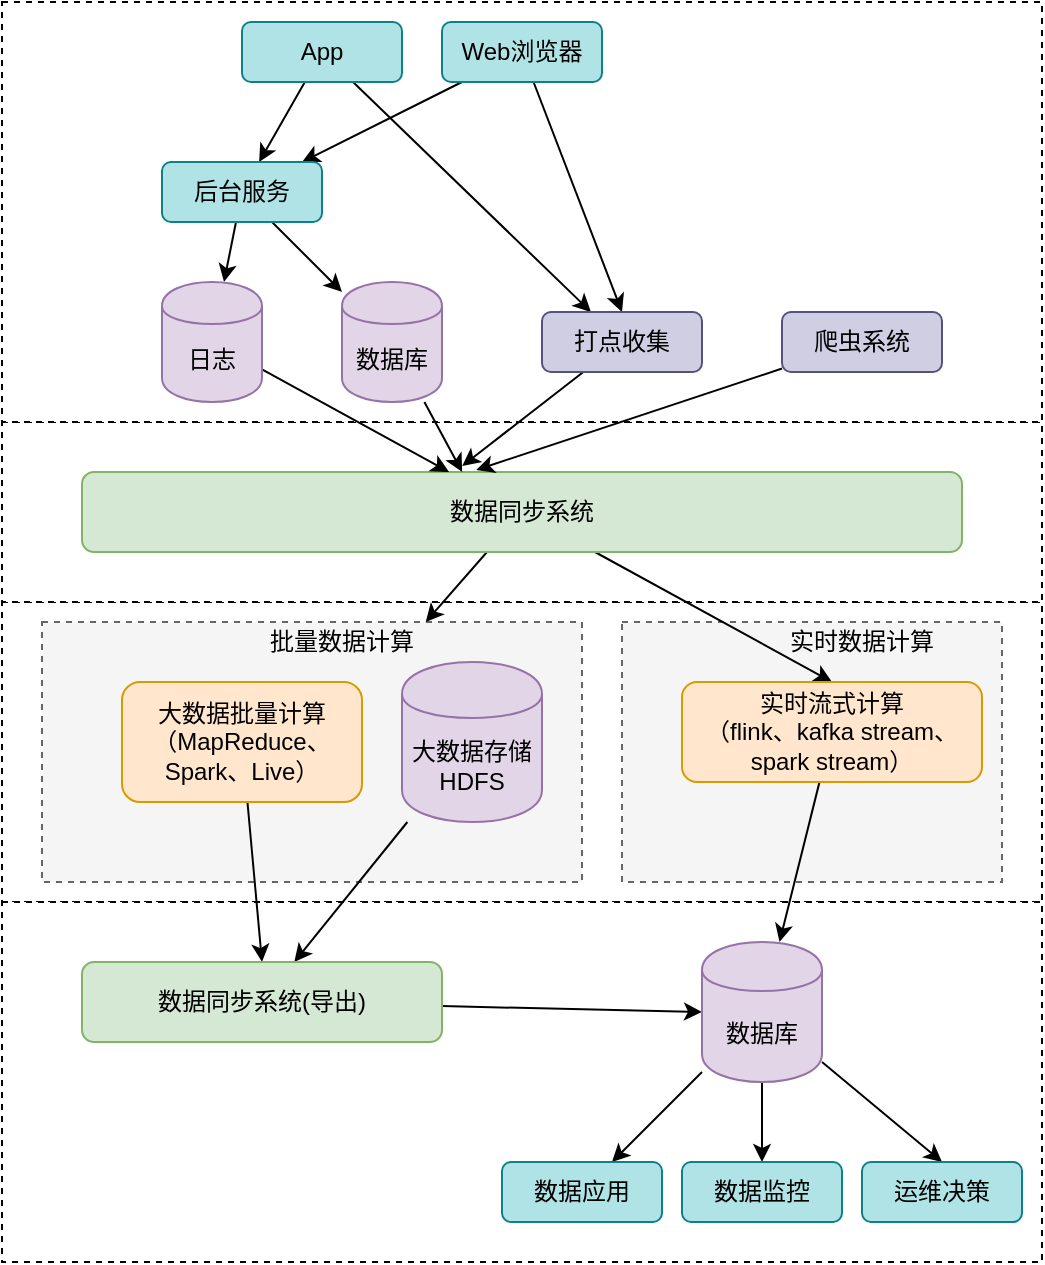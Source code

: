 <mxfile version="12.9.14" type="github">
  <diagram id="FwHQQJlp3crXb-k4sVE2" name="Page-1">
    <mxGraphModel dx="946" dy="521" grid="1" gridSize="10" guides="1" tooltips="1" connect="1" arrows="1" fold="1" page="1" pageScale="1" pageWidth="827" pageHeight="1169" math="0" shadow="0">
      <root>
        <mxCell id="0" />
        <mxCell id="1" parent="0" />
        <mxCell id="4ihViniQ6pG3tIxpzIFs-23" value="" style="rounded=0;whiteSpace=wrap;html=1;dashed=1;" parent="1" vertex="1">
          <mxGeometry x="120" y="320" width="520" height="150" as="geometry" />
        </mxCell>
        <mxCell id="4ihViniQ6pG3tIxpzIFs-43" value="" style="rounded=0;whiteSpace=wrap;html=1;dashed=1;fillColor=#f5f5f5;strokeColor=#666666;fontColor=#333333;" parent="1" vertex="1">
          <mxGeometry x="430" y="330" width="190" height="130" as="geometry" />
        </mxCell>
        <mxCell id="4ihViniQ6pG3tIxpzIFs-41" value="" style="rounded=0;whiteSpace=wrap;html=1;dashed=1;fillColor=#f5f5f5;strokeColor=#666666;fontColor=#333333;" parent="1" vertex="1">
          <mxGeometry x="140" y="330" width="270" height="130" as="geometry" />
        </mxCell>
        <mxCell id="4ihViniQ6pG3tIxpzIFs-24" value="" style="rounded=0;whiteSpace=wrap;html=1;dashed=1;" parent="1" vertex="1">
          <mxGeometry x="120" y="470" width="520" height="180" as="geometry" />
        </mxCell>
        <mxCell id="4ihViniQ6pG3tIxpzIFs-22" value="" style="rounded=0;whiteSpace=wrap;html=1;dashed=1;" parent="1" vertex="1">
          <mxGeometry x="120" y="230" width="520" height="90" as="geometry" />
        </mxCell>
        <mxCell id="4ihViniQ6pG3tIxpzIFs-21" value="" style="rounded=0;whiteSpace=wrap;html=1;dashed=1;" parent="1" vertex="1">
          <mxGeometry x="120" y="20" width="520" height="210" as="geometry" />
        </mxCell>
        <mxCell id="4ihViniQ6pG3tIxpzIFs-40" style="edgeStyle=none;rounded=0;orthogonalLoop=1;jettySize=auto;html=1;entryX=0.5;entryY=0;entryDx=0;entryDy=0;" parent="1" source="4ihViniQ6pG3tIxpzIFs-1" target="4ihViniQ6pG3tIxpzIFs-15" edge="1">
          <mxGeometry relative="1" as="geometry" />
        </mxCell>
        <mxCell id="4ihViniQ6pG3tIxpzIFs-46" style="edgeStyle=none;rounded=0;orthogonalLoop=1;jettySize=auto;html=1;" parent="1" source="4ihViniQ6pG3tIxpzIFs-1" target="4ihViniQ6pG3tIxpzIFs-41" edge="1">
          <mxGeometry relative="1" as="geometry" />
        </mxCell>
        <mxCell id="4ihViniQ6pG3tIxpzIFs-1" value="数据同步系统" style="rounded=1;whiteSpace=wrap;html=1;fillColor=#d5e8d4;strokeColor=#82b366;" parent="1" vertex="1">
          <mxGeometry x="160" y="255" width="440" height="40" as="geometry" />
        </mxCell>
        <mxCell id="4ihViniQ6pG3tIxpzIFs-30" style="rounded=0;orthogonalLoop=1;jettySize=auto;html=1;" parent="1" source="4ihViniQ6pG3tIxpzIFs-4" target="4ihViniQ6pG3tIxpzIFs-6" edge="1">
          <mxGeometry relative="1" as="geometry" />
        </mxCell>
        <mxCell id="4ihViniQ6pG3tIxpzIFs-32" style="edgeStyle=none;rounded=0;orthogonalLoop=1;jettySize=auto;html=1;" parent="1" source="4ihViniQ6pG3tIxpzIFs-4" target="4ihViniQ6pG3tIxpzIFs-9" edge="1">
          <mxGeometry relative="1" as="geometry" />
        </mxCell>
        <mxCell id="4ihViniQ6pG3tIxpzIFs-4" value="App" style="rounded=1;whiteSpace=wrap;html=1;fillColor=#b0e3e6;strokeColor=#0e8088;" parent="1" vertex="1">
          <mxGeometry x="240" y="30" width="80" height="30" as="geometry" />
        </mxCell>
        <mxCell id="4ihViniQ6pG3tIxpzIFs-31" style="edgeStyle=none;rounded=0;orthogonalLoop=1;jettySize=auto;html=1;" parent="1" source="4ihViniQ6pG3tIxpzIFs-5" target="4ihViniQ6pG3tIxpzIFs-6" edge="1">
          <mxGeometry relative="1" as="geometry" />
        </mxCell>
        <mxCell id="4ihViniQ6pG3tIxpzIFs-33" style="edgeStyle=none;rounded=0;orthogonalLoop=1;jettySize=auto;html=1;entryX=0.5;entryY=0;entryDx=0;entryDy=0;" parent="1" source="4ihViniQ6pG3tIxpzIFs-5" target="4ihViniQ6pG3tIxpzIFs-9" edge="1">
          <mxGeometry relative="1" as="geometry" />
        </mxCell>
        <mxCell id="4ihViniQ6pG3tIxpzIFs-5" value="Web浏览器" style="rounded=1;whiteSpace=wrap;html=1;fillColor=#b0e3e6;strokeColor=#0e8088;" parent="1" vertex="1">
          <mxGeometry x="340" y="30" width="80" height="30" as="geometry" />
        </mxCell>
        <mxCell id="4ihViniQ6pG3tIxpzIFs-34" style="edgeStyle=none;rounded=0;orthogonalLoop=1;jettySize=auto;html=1;" parent="1" source="4ihViniQ6pG3tIxpzIFs-6" target="4ihViniQ6pG3tIxpzIFs-10" edge="1">
          <mxGeometry relative="1" as="geometry" />
        </mxCell>
        <mxCell id="4ihViniQ6pG3tIxpzIFs-35" style="edgeStyle=none;rounded=0;orthogonalLoop=1;jettySize=auto;html=1;" parent="1" source="4ihViniQ6pG3tIxpzIFs-6" target="4ihViniQ6pG3tIxpzIFs-11" edge="1">
          <mxGeometry relative="1" as="geometry" />
        </mxCell>
        <mxCell id="4ihViniQ6pG3tIxpzIFs-6" value="后台服务" style="rounded=1;whiteSpace=wrap;html=1;fillColor=#b0e3e6;strokeColor=#0e8088;" parent="1" vertex="1">
          <mxGeometry x="200" y="100" width="80" height="30" as="geometry" />
        </mxCell>
        <mxCell id="4ihViniQ6pG3tIxpzIFs-38" style="edgeStyle=none;rounded=0;orthogonalLoop=1;jettySize=auto;html=1;entryX=0.432;entryY=-0.075;entryDx=0;entryDy=0;entryPerimeter=0;" parent="1" source="4ihViniQ6pG3tIxpzIFs-9" edge="1" target="4ihViniQ6pG3tIxpzIFs-1">
          <mxGeometry relative="1" as="geometry">
            <mxPoint x="350" y="270" as="targetPoint" />
          </mxGeometry>
        </mxCell>
        <mxCell id="4ihViniQ6pG3tIxpzIFs-9" value="打点收集" style="rounded=1;whiteSpace=wrap;html=1;fillColor=#d0cee2;strokeColor=#56517e;" parent="1" vertex="1">
          <mxGeometry x="390" y="175" width="80" height="30" as="geometry" />
        </mxCell>
        <mxCell id="4ihViniQ6pG3tIxpzIFs-36" style="edgeStyle=none;rounded=0;orthogonalLoop=1;jettySize=auto;html=1;" parent="1" source="4ihViniQ6pG3tIxpzIFs-10" target="4ihViniQ6pG3tIxpzIFs-1" edge="1">
          <mxGeometry relative="1" as="geometry" />
        </mxCell>
        <mxCell id="4ihViniQ6pG3tIxpzIFs-10" value="日志" style="shape=cylinder;whiteSpace=wrap;html=1;boundedLbl=1;backgroundOutline=1;fillColor=#e1d5e7;strokeColor=#9673a6;" parent="1" vertex="1">
          <mxGeometry x="200" y="160" width="50" height="60" as="geometry" />
        </mxCell>
        <mxCell id="4ihViniQ6pG3tIxpzIFs-37" style="edgeStyle=none;rounded=0;orthogonalLoop=1;jettySize=auto;html=1;entryX=0.432;entryY=0;entryDx=0;entryDy=0;entryPerimeter=0;" parent="1" source="4ihViniQ6pG3tIxpzIFs-11" target="4ihViniQ6pG3tIxpzIFs-1" edge="1">
          <mxGeometry relative="1" as="geometry" />
        </mxCell>
        <mxCell id="4ihViniQ6pG3tIxpzIFs-11" value="数据库" style="shape=cylinder;whiteSpace=wrap;html=1;boundedLbl=1;backgroundOutline=1;fillColor=#e1d5e7;strokeColor=#9673a6;" parent="1" vertex="1">
          <mxGeometry x="290" y="160" width="50" height="60" as="geometry" />
        </mxCell>
        <mxCell id="4ihViniQ6pG3tIxpzIFs-39" style="edgeStyle=none;rounded=0;orthogonalLoop=1;jettySize=auto;html=1;entryX=0.448;entryY=-0.025;entryDx=0;entryDy=0;entryPerimeter=0;" parent="1" source="4ihViniQ6pG3tIxpzIFs-12" target="4ihViniQ6pG3tIxpzIFs-1" edge="1">
          <mxGeometry relative="1" as="geometry" />
        </mxCell>
        <mxCell id="4ihViniQ6pG3tIxpzIFs-12" value="爬虫系统" style="rounded=1;whiteSpace=wrap;html=1;fillColor=#d0cee2;strokeColor=#56517e;" parent="1" vertex="1">
          <mxGeometry x="510" y="175" width="80" height="30" as="geometry" />
        </mxCell>
        <mxCell id="4ihViniQ6pG3tIxpzIFs-48" style="edgeStyle=none;rounded=0;orthogonalLoop=1;jettySize=auto;html=1;" parent="1" source="4ihViniQ6pG3tIxpzIFs-13" target="4ihViniQ6pG3tIxpzIFs-16" edge="1">
          <mxGeometry relative="1" as="geometry" />
        </mxCell>
        <mxCell id="4ihViniQ6pG3tIxpzIFs-13" value="大数据存储&lt;br&gt;HDFS" style="shape=cylinder;whiteSpace=wrap;html=1;boundedLbl=1;backgroundOutline=1;fillColor=#e1d5e7;strokeColor=#9673a6;" parent="1" vertex="1">
          <mxGeometry x="320" y="350" width="70" height="80" as="geometry" />
        </mxCell>
        <mxCell id="4ihViniQ6pG3tIxpzIFs-47" style="edgeStyle=none;rounded=0;orthogonalLoop=1;jettySize=auto;html=1;entryX=0.5;entryY=0;entryDx=0;entryDy=0;" parent="1" source="4ihViniQ6pG3tIxpzIFs-14" target="4ihViniQ6pG3tIxpzIFs-16" edge="1">
          <mxGeometry relative="1" as="geometry" />
        </mxCell>
        <mxCell id="4ihViniQ6pG3tIxpzIFs-14" value="大数据批量计算&lt;br&gt;（MapReduce、Spark、Live）" style="rounded=1;whiteSpace=wrap;html=1;fillColor=#ffe6cc;strokeColor=#d79b00;" parent="1" vertex="1">
          <mxGeometry x="180" y="360" width="120" height="60" as="geometry" />
        </mxCell>
        <mxCell id="4ihViniQ6pG3tIxpzIFs-53" style="edgeStyle=none;rounded=0;orthogonalLoop=1;jettySize=auto;html=1;" parent="1" source="4ihViniQ6pG3tIxpzIFs-15" target="4ihViniQ6pG3tIxpzIFs-17" edge="1">
          <mxGeometry relative="1" as="geometry" />
        </mxCell>
        <mxCell id="4ihViniQ6pG3tIxpzIFs-15" value="实时流式计算&lt;br&gt;（flink、kafka stream、spark stream）" style="rounded=1;whiteSpace=wrap;html=1;fillColor=#ffe6cc;strokeColor=#d79b00;" parent="1" vertex="1">
          <mxGeometry x="460" y="360" width="150" height="50" as="geometry" />
        </mxCell>
        <mxCell id="4ihViniQ6pG3tIxpzIFs-49" style="edgeStyle=none;rounded=0;orthogonalLoop=1;jettySize=auto;html=1;entryX=0;entryY=0.5;entryDx=0;entryDy=0;" parent="1" source="4ihViniQ6pG3tIxpzIFs-16" target="4ihViniQ6pG3tIxpzIFs-17" edge="1">
          <mxGeometry relative="1" as="geometry" />
        </mxCell>
        <mxCell id="4ihViniQ6pG3tIxpzIFs-16" value="数据同步系统(导出)" style="rounded=1;whiteSpace=wrap;html=1;fillColor=#d5e8d4;strokeColor=#82b366;" parent="1" vertex="1">
          <mxGeometry x="160" y="500" width="180" height="40" as="geometry" />
        </mxCell>
        <mxCell id="4ihViniQ6pG3tIxpzIFs-50" style="edgeStyle=none;rounded=0;orthogonalLoop=1;jettySize=auto;html=1;" parent="1" source="4ihViniQ6pG3tIxpzIFs-17" target="4ihViniQ6pG3tIxpzIFs-18" edge="1">
          <mxGeometry relative="1" as="geometry" />
        </mxCell>
        <mxCell id="4ihViniQ6pG3tIxpzIFs-51" style="edgeStyle=none;rounded=0;orthogonalLoop=1;jettySize=auto;html=1;" parent="1" source="4ihViniQ6pG3tIxpzIFs-17" target="4ihViniQ6pG3tIxpzIFs-19" edge="1">
          <mxGeometry relative="1" as="geometry" />
        </mxCell>
        <mxCell id="4ihViniQ6pG3tIxpzIFs-52" style="edgeStyle=none;rounded=0;orthogonalLoop=1;jettySize=auto;html=1;entryX=0.5;entryY=0;entryDx=0;entryDy=0;" parent="1" source="4ihViniQ6pG3tIxpzIFs-17" target="4ihViniQ6pG3tIxpzIFs-20" edge="1">
          <mxGeometry relative="1" as="geometry" />
        </mxCell>
        <mxCell id="4ihViniQ6pG3tIxpzIFs-17" value="数据库" style="shape=cylinder;whiteSpace=wrap;html=1;boundedLbl=1;backgroundOutline=1;fillColor=#e1d5e7;strokeColor=#9673a6;" parent="1" vertex="1">
          <mxGeometry x="470" y="490" width="60" height="70" as="geometry" />
        </mxCell>
        <mxCell id="4ihViniQ6pG3tIxpzIFs-18" value="数据应用" style="rounded=1;whiteSpace=wrap;html=1;fillColor=#b0e3e6;strokeColor=#0e8088;" parent="1" vertex="1">
          <mxGeometry x="370" y="600" width="80" height="30" as="geometry" />
        </mxCell>
        <mxCell id="4ihViniQ6pG3tIxpzIFs-19" value="数据监控&lt;span style=&quot;font-family: monospace ; font-size: 0px&quot;&gt;%3CmxGraphModel%3E%3Croot%3E%3CmxCell%20id%3D%220%22%2F%3E%3CmxCell%20id%3D%221%22%20parent%3D%220%22%2F%3E%3CmxCell%20id%3D%222%22%20value%3D%22%E6%89%93%E7%82%B9%E6%94%B6%E9%9B%86%22%20style%3D%22rounded%3D1%3BwhiteSpace%3Dwrap%3Bhtml%3D1%3B%22%20vertex%3D%221%22%20parent%3D%221%22%3E%3CmxGeometry%20x%3D%22390%22%20y%3D%22175%22%20width%3D%2280%22%20height%3D%2230%22%20as%3D%22geometry%22%2F%3E%3C%2FmxCell%3E%3CmxCell%20id%3D%223%22%20value%3D%22%E7%88%AC%E8%99%AB%E7%B3%BB%E7%BB%9F%22%20style%3D%22rounded%3D1%3BwhiteSpace%3Dwrap%3Bhtml%3D1%3B%22%20vertex%3D%221%22%20parent%3D%221%22%3E%3CmxGeometry%20x%3D%22510%22%20y%3D%22175%22%20width%3D%2280%22%20height%3D%2230%22%20as%3D%22geometry%22%2F%3E%3C%2FmxCell%3E%3C%2Froot%3E%3C%2FmxGraphModel%3E&lt;/span&gt;" style="rounded=1;whiteSpace=wrap;html=1;fillColor=#b0e3e6;strokeColor=#0e8088;" parent="1" vertex="1">
          <mxGeometry x="460" y="600" width="80" height="30" as="geometry" />
        </mxCell>
        <mxCell id="4ihViniQ6pG3tIxpzIFs-20" value="运维决策" style="rounded=1;whiteSpace=wrap;html=1;fillColor=#b0e3e6;strokeColor=#0e8088;" parent="1" vertex="1">
          <mxGeometry x="550" y="600" width="80" height="30" as="geometry" />
        </mxCell>
        <mxCell id="4ihViniQ6pG3tIxpzIFs-42" value="批量数据计算" style="text;html=1;strokeColor=none;fillColor=none;align=center;verticalAlign=middle;whiteSpace=wrap;rounded=0;dashed=1;" parent="1" vertex="1">
          <mxGeometry x="250" y="330" width="80" height="20" as="geometry" />
        </mxCell>
        <mxCell id="4ihViniQ6pG3tIxpzIFs-44" value="实时数据计算" style="text;html=1;strokeColor=none;fillColor=none;align=center;verticalAlign=middle;whiteSpace=wrap;rounded=0;dashed=1;" parent="1" vertex="1">
          <mxGeometry x="510" y="330" width="80" height="20" as="geometry" />
        </mxCell>
      </root>
    </mxGraphModel>
  </diagram>
</mxfile>
